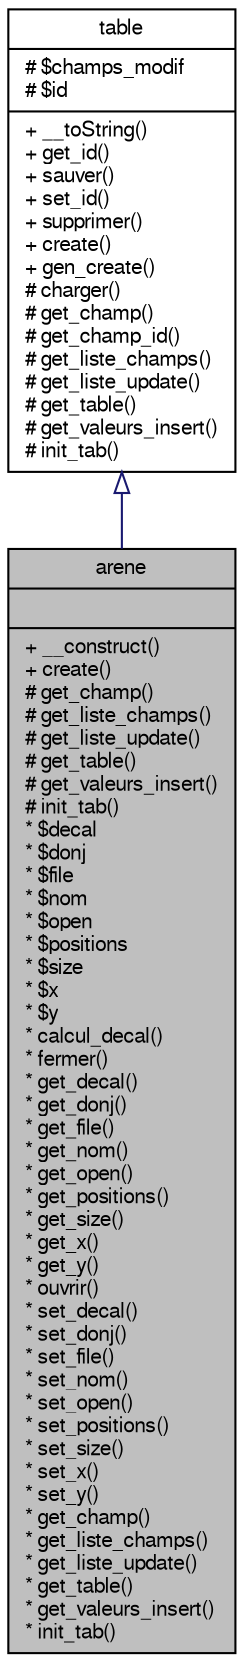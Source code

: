 digraph G
{
  bgcolor="transparent";
  edge [fontname="FreeSans",fontsize="10",labelfontname="FreeSans",labelfontsize="10"];
  node [fontname="FreeSans",fontsize="10",shape=record];
  Node1 [label="{arene\n||+ __construct()\l+ create()\l# get_champ()\l# get_liste_champs()\l# get_liste_update()\l# get_table()\l# get_valeurs_insert()\l# init_tab()\l* $decal\l* $donj\l* $file\l* $nom\l* $open\l* $positions\l* $size\l* $x\l* $y\l* calcul_decal()\l* fermer()\l* get_decal()\l* get_donj()\l* get_file()\l* get_nom()\l* get_open()\l* get_positions()\l* get_size()\l* get_x()\l* get_y()\l* ouvrir()\l* set_decal()\l* set_donj()\l* set_file()\l* set_nom()\l* set_open()\l* set_positions()\l* set_size()\l* set_x()\l* set_y()\l* get_champ()\l* get_liste_champs()\l* get_liste_update()\l* get_table()\l* get_valeurs_insert()\l* init_tab()\l}",height=0.2,width=0.4,color="black", fillcolor="grey75", style="filled" fontcolor="black"];
  Node2 -> Node1 [dir=back,color="midnightblue",fontsize="10",style="solid",arrowtail="empty",fontname="FreeSans"];
  Node2 [label="{table\n|# $champs_modif\l# $id\l|+ __toString()\l+ get_id()\l+ sauver()\l+ set_id()\l+ supprimer()\l+ create()\l+ gen_create()\l# charger()\l# get_champ()\l# get_champ_id()\l# get_liste_champs()\l# get_liste_update()\l# get_table()\l# get_valeurs_insert()\l# init_tab()\l}",height=0.2,width=0.4,color="black",URL="$classtable.html",tooltip="Classe de base pour les objets représentant un élément d&#39;une table dans la..."];
}
